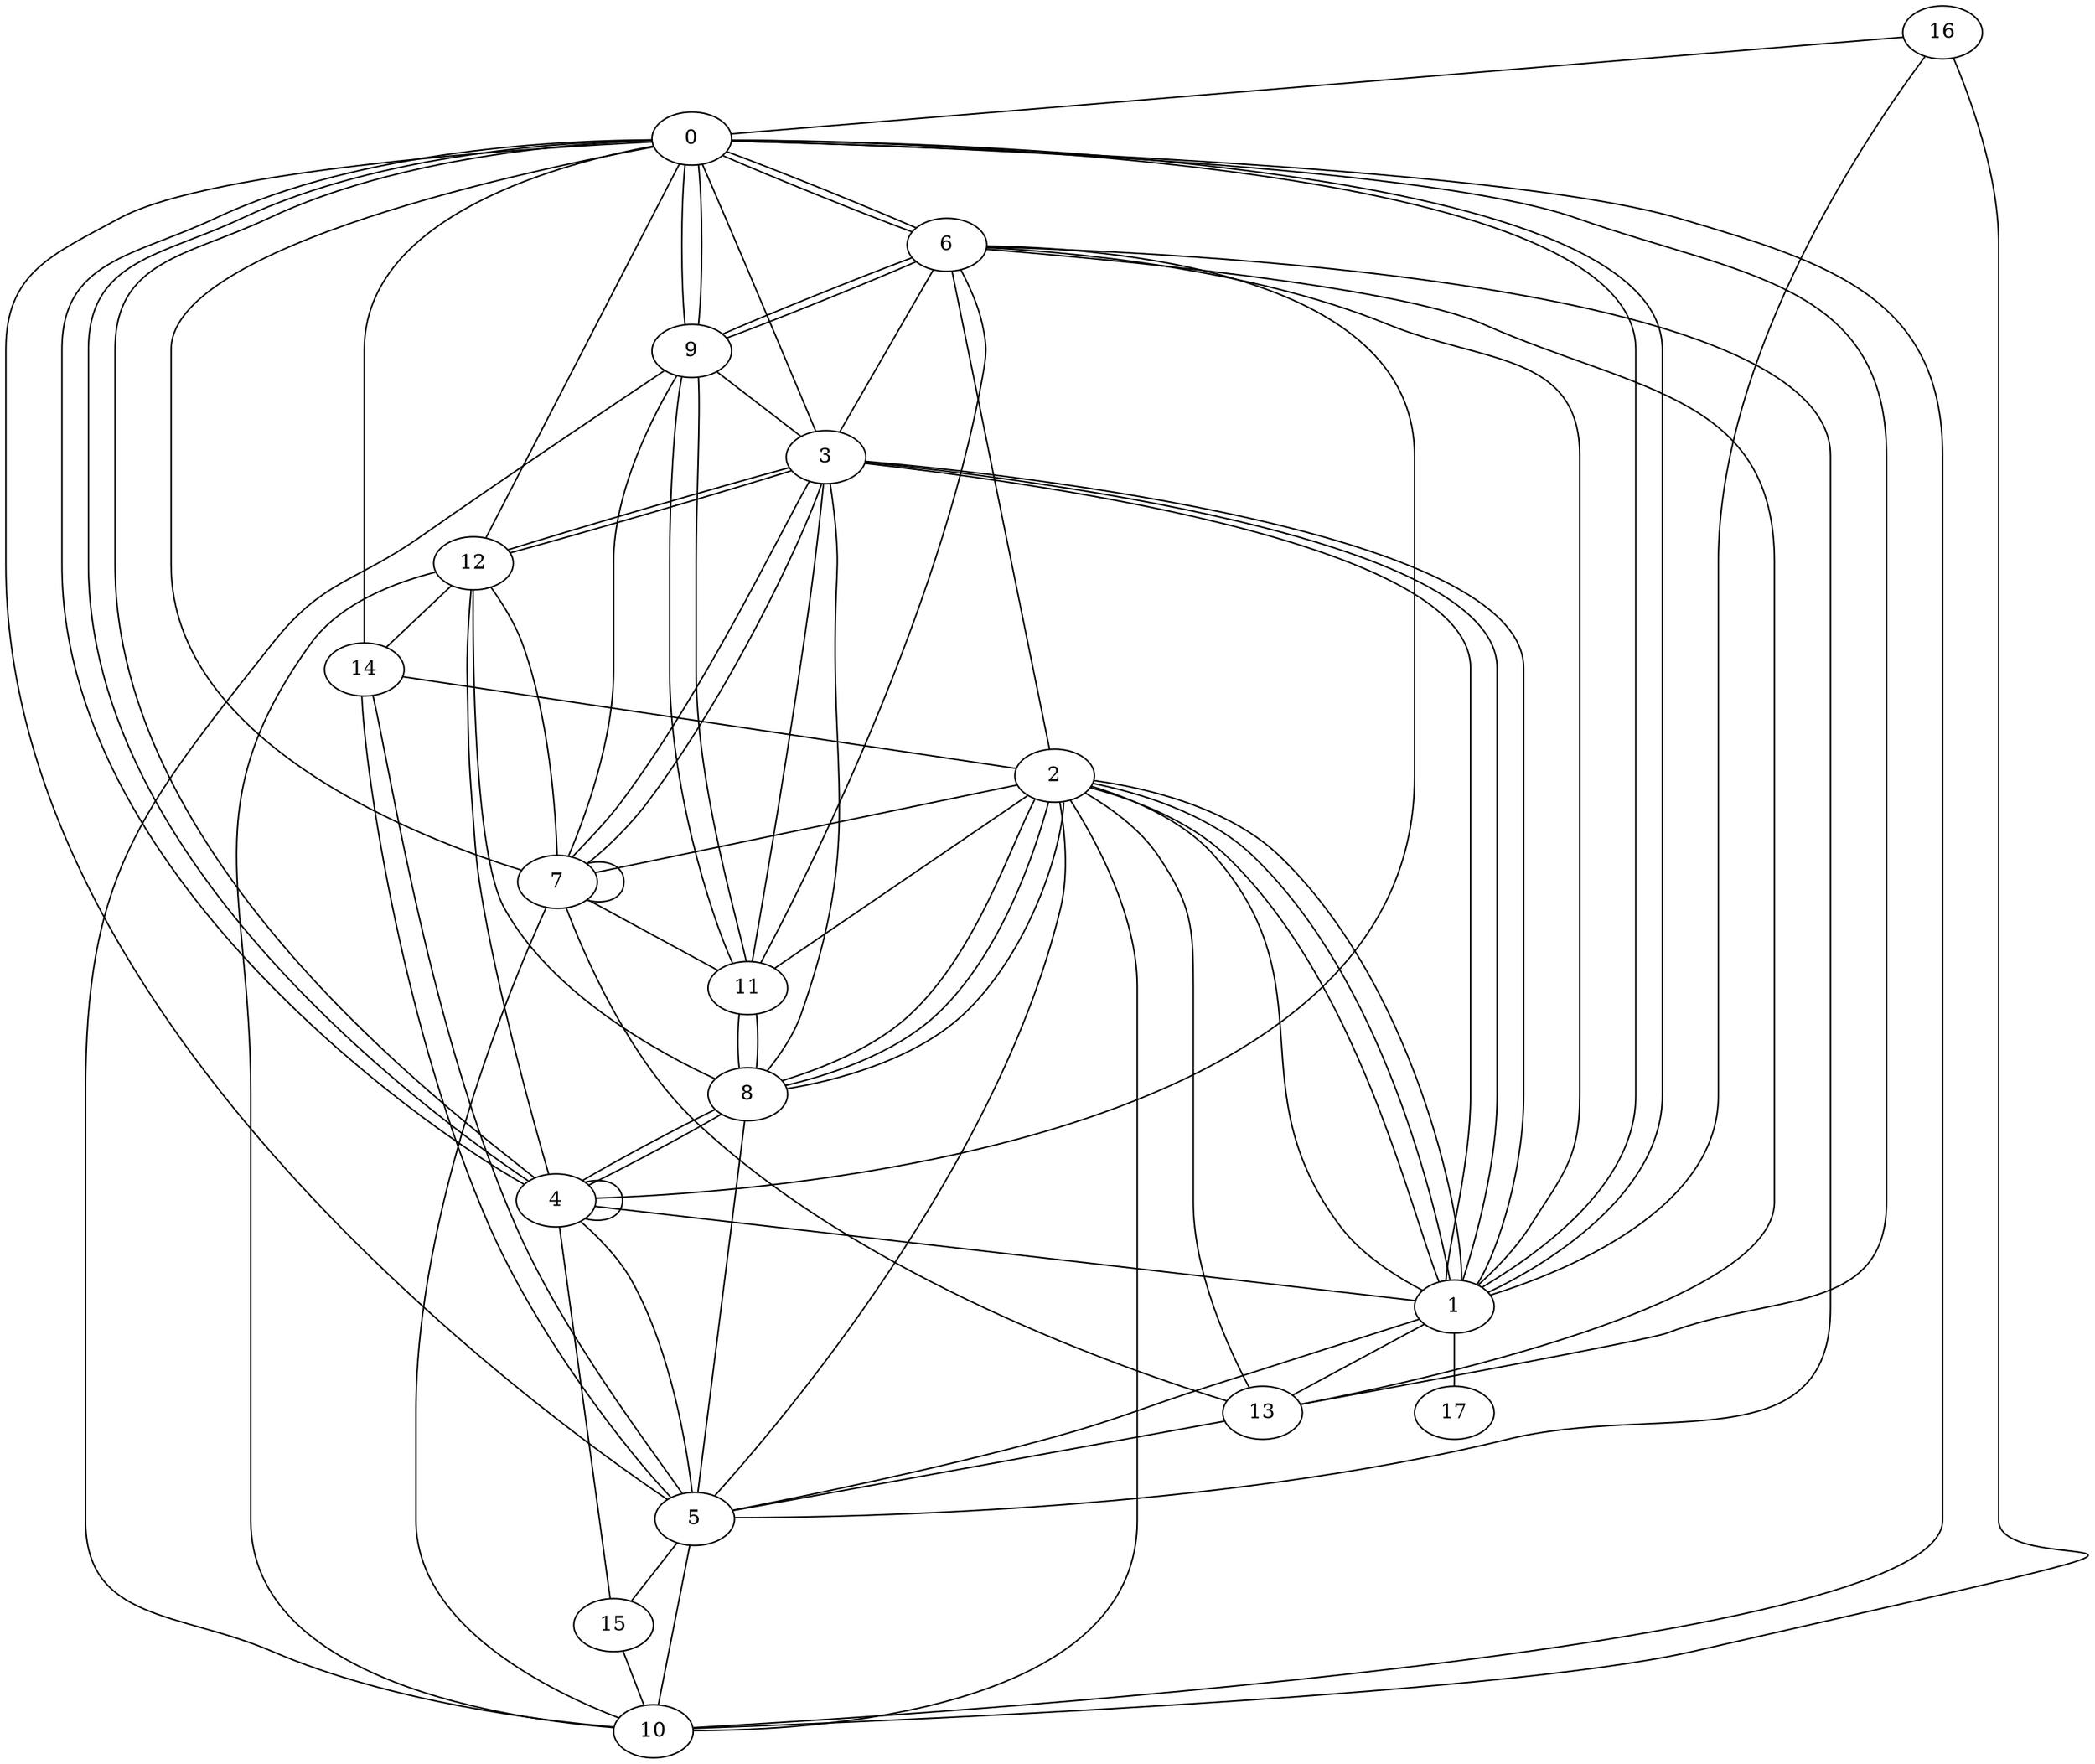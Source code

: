 graph G {
0;
1;
2;
3;
4;
5;
6;
7;
8;
9;
10;
11;
12;
13;
14;
15;
16;
17;
5--14 ;
8--3 ;
1--5 ;
16--0 ;
1--6 ;
10--12 ;
1--3 ;
2--7 ;
15--10 ;
1--2 ;
4--4 ;
4--12 ;
10--5 ;
6--9 ;
8--12 ;
3--12 ;
2--13 ;
1--17 ;
3--12 ;
13--6 ;
7--10 ;
3--0 ;
13--0 ;
9--0 ;
0--14 ;
0--6 ;
4--15 ;
12--0 ;
10--2 ;
8--2 ;
1--0 ;
5--14 ;
7--11 ;
2--11 ;
3--1 ;
4--6 ;
5--0 ;
4--1 ;
6--3 ;
2--1 ;
4--0 ;
2--8 ;
16--10 ;
9--11 ;
4--0 ;
13--5 ;
6--9 ;
4--0 ;
7--0 ;
11--8 ;
8--11 ;
12--14 ;
8--5 ;
3--1 ;
4--8 ;
5--15 ;
1--0 ;
9--11 ;
8--4 ;
7--7 ;
1--13 ;
2--1 ;
11--6 ;
16--1 ;
8--2 ;
9--10 ;
9--7 ;
12--7 ;
5--2 ;
2--6 ;
9--0 ;
1--2 ;
0--10 ;
7--3 ;
5--6 ;
11--3 ;
9--3 ;
0--6 ;
7--3 ;
4--5 ;
14--2 ;
7--13 ;
}
